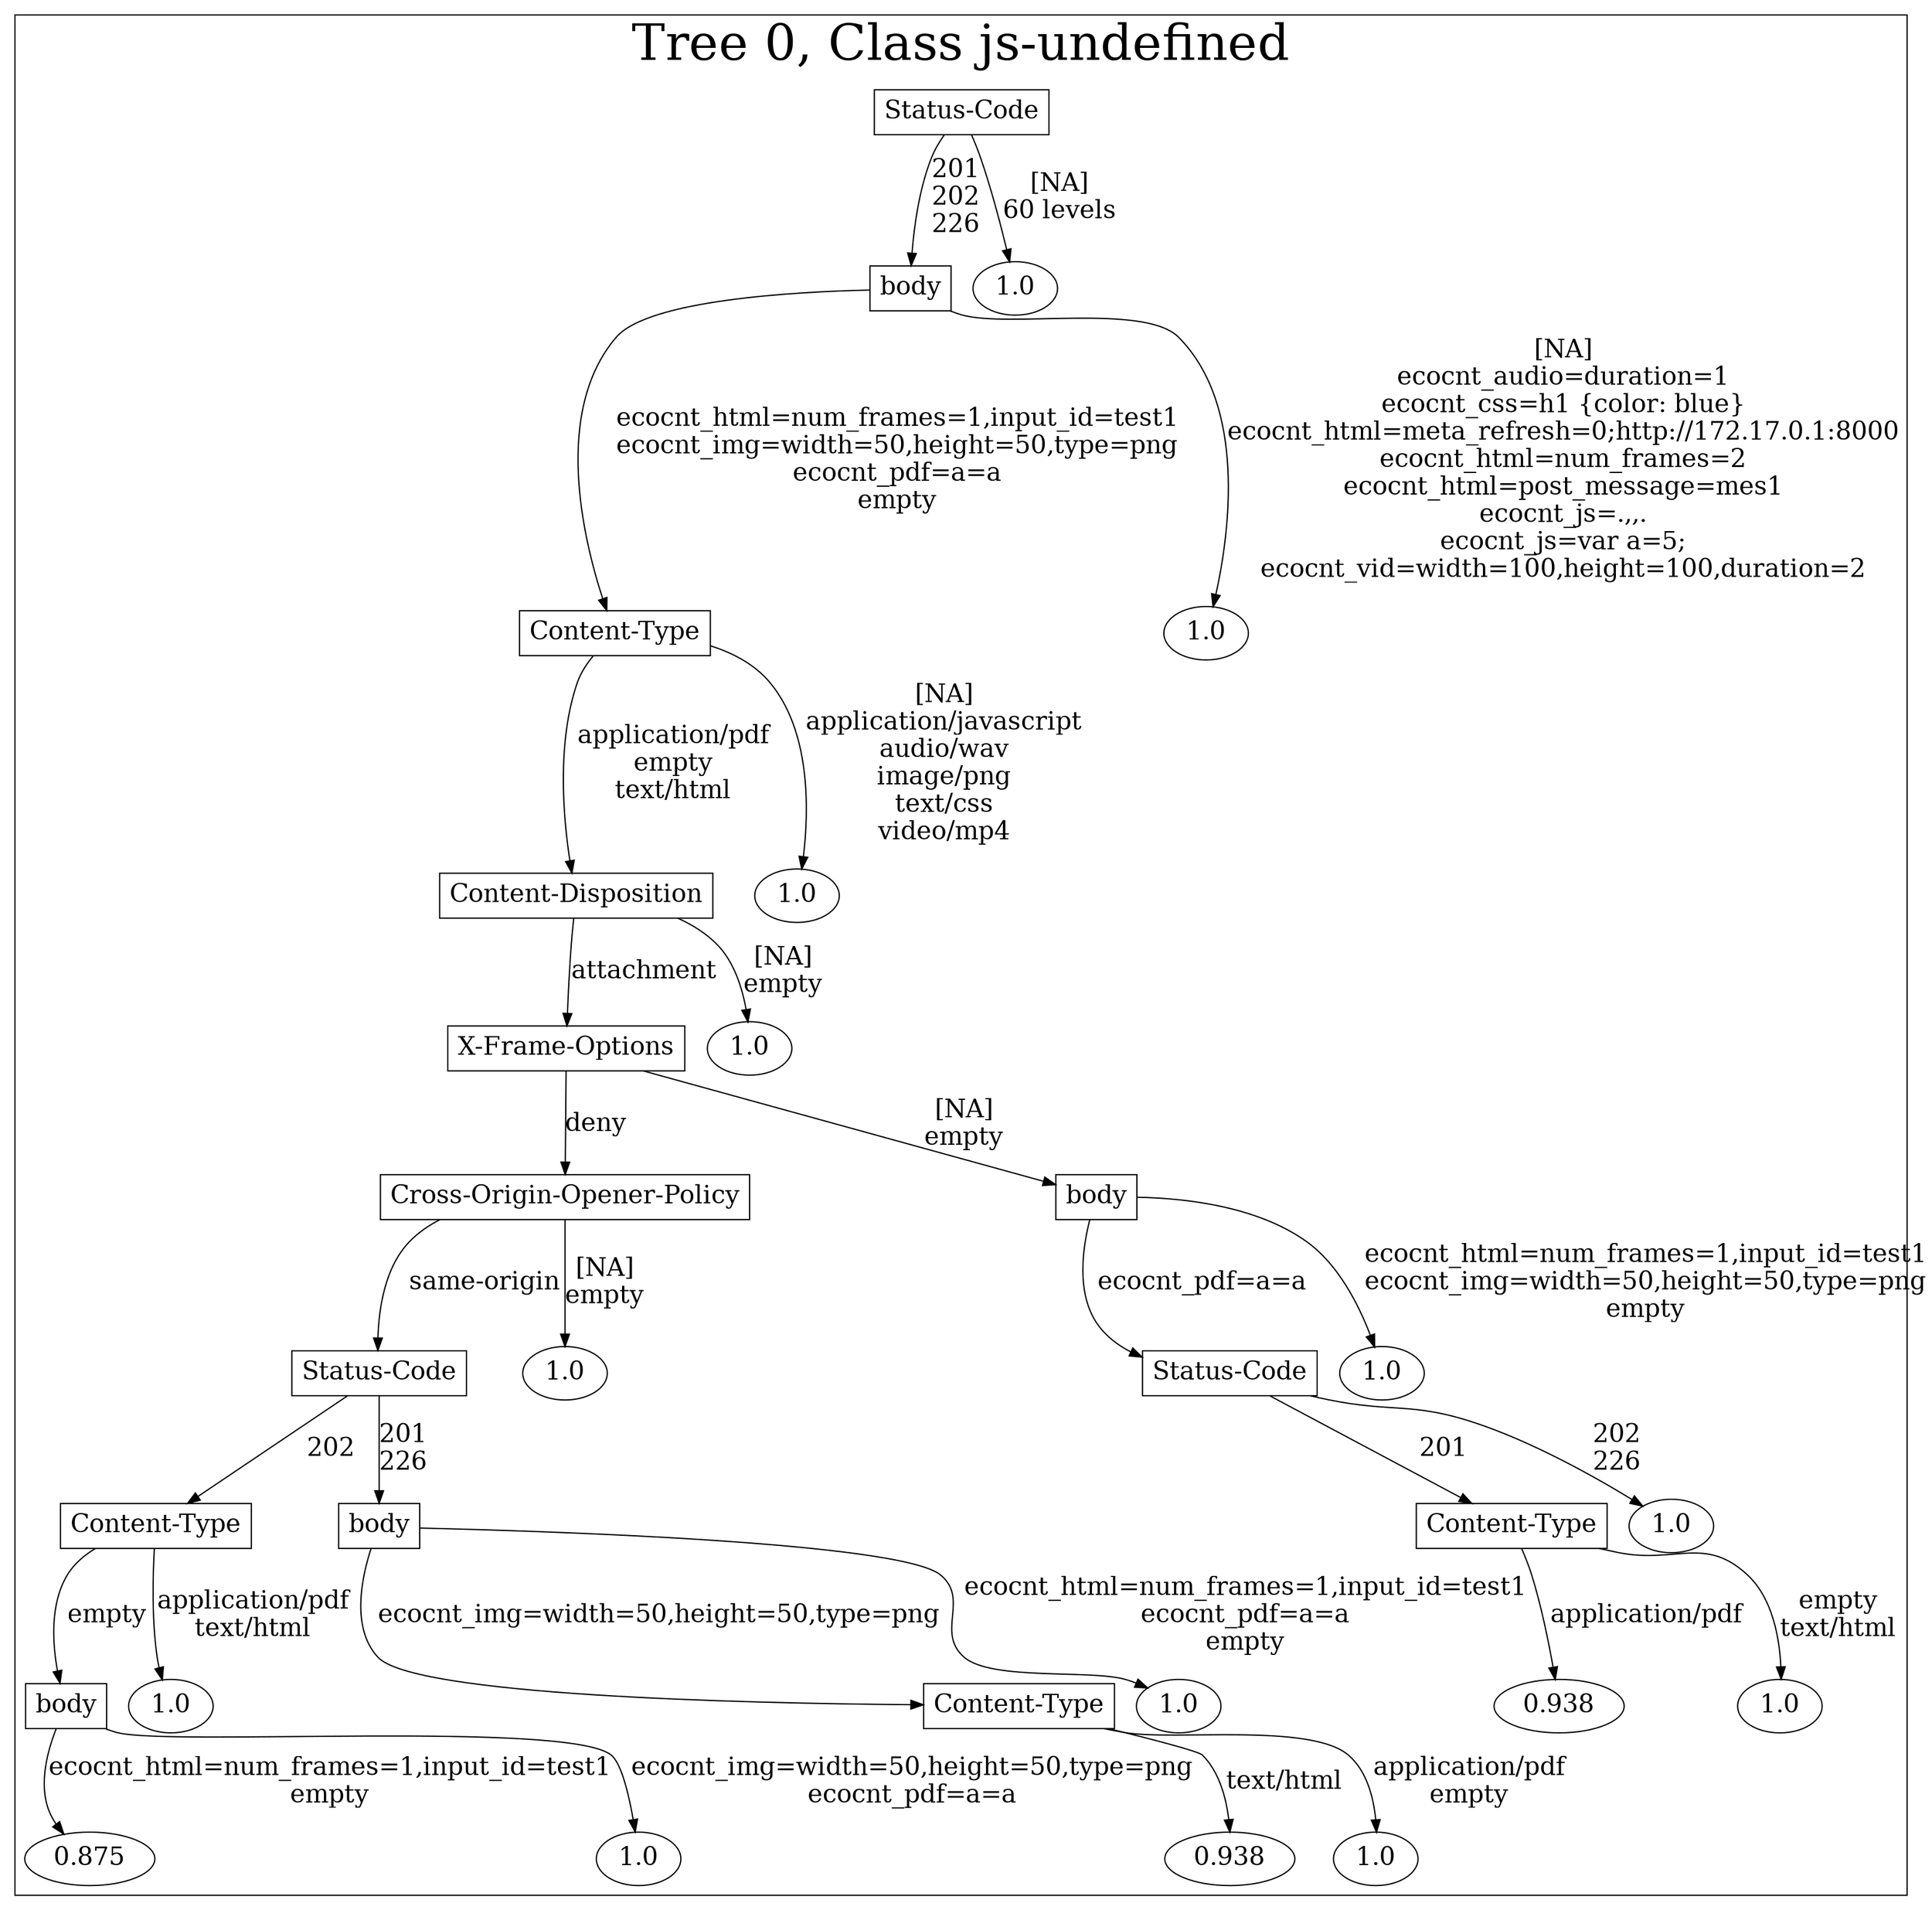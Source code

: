 /*
Generated by:
    http://https://github.com/h2oai/h2o-3/tree/master/h2o-genmodel/src/main/java/hex/genmodel/tools/PrintMojo.java
*/

/*
On a mac:

$ brew install graphviz
$ dot -Tpng file.gv -o file.png
$ open file.png
*/

digraph G {

subgraph cluster_0 {
/* Nodes */

/* Level 0 */
{
"SG_0_Node_0" [shape=box, fontsize=20, label="Status-Code"]
}

/* Level 1 */
{
"SG_0_Node_1" [shape=box, fontsize=20, label="body"]
"SG_0_Node_17" [fontsize=20, label="1.0"]
}

/* Level 2 */
{
"SG_0_Node_2" [shape=box, fontsize=20, label="Content-Type"]
"SG_0_Node_18" [fontsize=20, label="1.0"]
}

/* Level 3 */
{
"SG_0_Node_3" [shape=box, fontsize=20, label="Content-Disposition"]
"SG_0_Node_19" [fontsize=20, label="1.0"]
}

/* Level 4 */
{
"SG_0_Node_4" [shape=box, fontsize=20, label="X-Frame-Options"]
"SG_0_Node_20" [fontsize=20, label="1.0"]
}

/* Level 5 */
{
"SG_0_Node_5" [shape=box, fontsize=20, label="Cross-Origin-Opener-Policy"]
"SG_0_Node_6" [shape=box, fontsize=20, label="body"]
}

/* Level 6 */
{
"SG_0_Node_7" [shape=box, fontsize=20, label="Status-Code"]
"SG_0_Node_21" [fontsize=20, label="1.0"]
"SG_0_Node_8" [shape=box, fontsize=20, label="Status-Code"]
"SG_0_Node_22" [fontsize=20, label="1.0"]
}

/* Level 7 */
{
"SG_0_Node_9" [shape=box, fontsize=20, label="Content-Type"]
"SG_0_Node_10" [shape=box, fontsize=20, label="body"]
"SG_0_Node_11" [shape=box, fontsize=20, label="Content-Type"]
"SG_0_Node_23" [fontsize=20, label="1.0"]
}

/* Level 8 */
{
"SG_0_Node_12" [shape=box, fontsize=20, label="body"]
"SG_0_Node_24" [fontsize=20, label="1.0"]
"SG_0_Node_13" [shape=box, fontsize=20, label="Content-Type"]
"SG_0_Node_25" [fontsize=20, label="1.0"]
"SG_0_Node_26" [fontsize=20, label="0.938"]
"SG_0_Node_27" [fontsize=20, label="1.0"]
}

/* Level 9 */
{
"SG_0_Node_28" [fontsize=20, label="0.875"]
"SG_0_Node_29" [fontsize=20, label="1.0"]
"SG_0_Node_30" [fontsize=20, label="0.938"]
"SG_0_Node_31" [fontsize=20, label="1.0"]
}

/* Edges */
"SG_0_Node_0" -> "SG_0_Node_1" [fontsize=20, label="201
202
226
"]
"SG_0_Node_0" -> "SG_0_Node_17" [fontsize=20, label="[NA]
60 levels
"]
"SG_0_Node_1" -> "SG_0_Node_2" [fontsize=20, label="ecocnt_html=num_frames=1,input_id=test1
ecocnt_img=width=50,height=50,type=png
ecocnt_pdf=a=a
empty
"]
"SG_0_Node_1" -> "SG_0_Node_18" [fontsize=20, label="[NA]
ecocnt_audio=duration=1
ecocnt_css=h1 {color: blue}
ecocnt_html=meta_refresh=0;http://172.17.0.1:8000
ecocnt_html=num_frames=2
ecocnt_html=post_message=mes1
ecocnt_js=.,,.
ecocnt_js=var a=5;
ecocnt_vid=width=100,height=100,duration=2
"]
"SG_0_Node_2" -> "SG_0_Node_3" [fontsize=20, label="application/pdf
empty
text/html
"]
"SG_0_Node_2" -> "SG_0_Node_19" [fontsize=20, label="[NA]
application/javascript
audio/wav
image/png
text/css
video/mp4
"]
"SG_0_Node_3" -> "SG_0_Node_4" [fontsize=20, label="attachment
"]
"SG_0_Node_3" -> "SG_0_Node_20" [fontsize=20, label="[NA]
empty
"]
"SG_0_Node_4" -> "SG_0_Node_5" [fontsize=20, label="deny
"]
"SG_0_Node_4" -> "SG_0_Node_6" [fontsize=20, label="[NA]
empty
"]
"SG_0_Node_6" -> "SG_0_Node_8" [fontsize=20, label="ecocnt_pdf=a=a
"]
"SG_0_Node_6" -> "SG_0_Node_22" [fontsize=20, label="ecocnt_html=num_frames=1,input_id=test1
ecocnt_img=width=50,height=50,type=png
empty
"]
"SG_0_Node_8" -> "SG_0_Node_11" [fontsize=20, label="201
"]
"SG_0_Node_8" -> "SG_0_Node_23" [fontsize=20, label="202
226
"]
"SG_0_Node_11" -> "SG_0_Node_26" [fontsize=20, label="application/pdf
"]
"SG_0_Node_11" -> "SG_0_Node_27" [fontsize=20, label="empty
text/html
"]
"SG_0_Node_5" -> "SG_0_Node_7" [fontsize=20, label="same-origin
"]
"SG_0_Node_5" -> "SG_0_Node_21" [fontsize=20, label="[NA]
empty
"]
"SG_0_Node_7" -> "SG_0_Node_9" [fontsize=20, label="202
"]
"SG_0_Node_7" -> "SG_0_Node_10" [fontsize=20, label="201
226
"]
"SG_0_Node_10" -> "SG_0_Node_13" [fontsize=20, label="ecocnt_img=width=50,height=50,type=png
"]
"SG_0_Node_10" -> "SG_0_Node_25" [fontsize=20, label="ecocnt_html=num_frames=1,input_id=test1
ecocnt_pdf=a=a
empty
"]
"SG_0_Node_13" -> "SG_0_Node_30" [fontsize=20, label="text/html
"]
"SG_0_Node_13" -> "SG_0_Node_31" [fontsize=20, label="application/pdf
empty
"]
"SG_0_Node_9" -> "SG_0_Node_12" [fontsize=20, label="empty
"]
"SG_0_Node_9" -> "SG_0_Node_24" [fontsize=20, label="application/pdf
text/html
"]
"SG_0_Node_12" -> "SG_0_Node_28" [fontsize=20, label="ecocnt_html=num_frames=1,input_id=test1
empty
"]
"SG_0_Node_12" -> "SG_0_Node_29" [fontsize=20, label="ecocnt_img=width=50,height=50,type=png
ecocnt_pdf=a=a
"]

fontsize=40
label="Tree 0, Class js-undefined"
}

}


